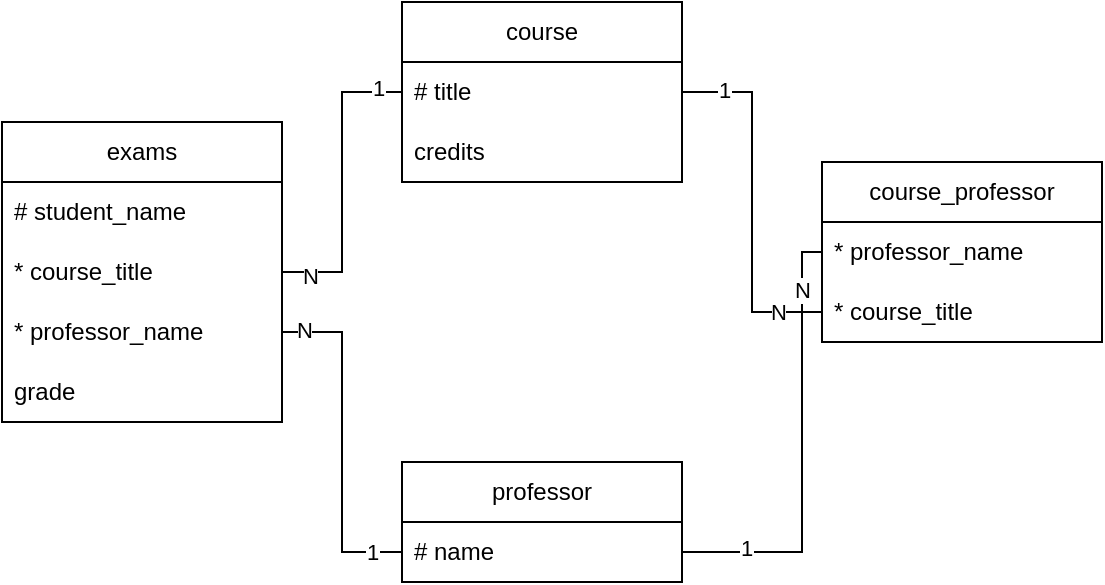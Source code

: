 <mxfile version="24.8.4">
  <diagram name="Страница — 1" id="hYYlNHQ0Np92ypbWWDtL">
    <mxGraphModel dx="862" dy="590" grid="1" gridSize="10" guides="1" tooltips="1" connect="1" arrows="1" fold="1" page="1" pageScale="1" pageWidth="827" pageHeight="1169" math="0" shadow="0">
      <root>
        <mxCell id="0" />
        <mxCell id="1" parent="0" />
        <mxCell id="aQjAhyF2oRc28TcVY2B0-4" value="exams" style="swimlane;fontStyle=0;childLayout=stackLayout;horizontal=1;startSize=30;horizontalStack=0;resizeParent=1;resizeParentMax=0;resizeLast=0;collapsible=1;marginBottom=0;whiteSpace=wrap;html=1;" parent="1" vertex="1">
          <mxGeometry x="30" y="270" width="140" height="150" as="geometry" />
        </mxCell>
        <mxCell id="aQjAhyF2oRc28TcVY2B0-5" value="# student_name" style="text;strokeColor=none;fillColor=none;align=left;verticalAlign=middle;spacingLeft=4;spacingRight=4;overflow=hidden;points=[[0,0.5],[1,0.5]];portConstraint=eastwest;rotatable=0;whiteSpace=wrap;html=1;" parent="aQjAhyF2oRc28TcVY2B0-4" vertex="1">
          <mxGeometry y="30" width="140" height="30" as="geometry" />
        </mxCell>
        <mxCell id="aQjAhyF2oRc28TcVY2B0-6" value="* course_title" style="text;strokeColor=none;fillColor=none;align=left;verticalAlign=middle;spacingLeft=4;spacingRight=4;overflow=hidden;points=[[0,0.5],[1,0.5]];portConstraint=eastwest;rotatable=0;whiteSpace=wrap;html=1;" parent="aQjAhyF2oRc28TcVY2B0-4" vertex="1">
          <mxGeometry y="60" width="140" height="30" as="geometry" />
        </mxCell>
        <mxCell id="aQjAhyF2oRc28TcVY2B0-28" value="*&amp;nbsp;professor_name" style="text;strokeColor=none;fillColor=none;align=left;verticalAlign=middle;spacingLeft=4;spacingRight=4;overflow=hidden;points=[[0,0.5],[1,0.5]];portConstraint=eastwest;rotatable=0;whiteSpace=wrap;html=1;" parent="aQjAhyF2oRc28TcVY2B0-4" vertex="1">
          <mxGeometry y="90" width="140" height="30" as="geometry" />
        </mxCell>
        <mxCell id="aQjAhyF2oRc28TcVY2B0-7" value="grade" style="text;strokeColor=none;fillColor=none;align=left;verticalAlign=middle;spacingLeft=4;spacingRight=4;overflow=hidden;points=[[0,0.5],[1,0.5]];portConstraint=eastwest;rotatable=0;whiteSpace=wrap;html=1;" parent="aQjAhyF2oRc28TcVY2B0-4" vertex="1">
          <mxGeometry y="120" width="140" height="30" as="geometry" />
        </mxCell>
        <mxCell id="aQjAhyF2oRc28TcVY2B0-8" value="&lt;span style=&quot;text-align: left;&quot;&gt;course&lt;/span&gt;" style="swimlane;fontStyle=0;childLayout=stackLayout;horizontal=1;startSize=30;horizontalStack=0;resizeParent=1;resizeParentMax=0;resizeLast=0;collapsible=1;marginBottom=0;whiteSpace=wrap;html=1;" parent="1" vertex="1">
          <mxGeometry x="230" y="210" width="140" height="90" as="geometry" />
        </mxCell>
        <mxCell id="aQjAhyF2oRc28TcVY2B0-9" value="# title&lt;span style=&quot;white-space: pre;&quot;&gt;&#x9;&lt;/span&gt;" style="text;strokeColor=none;fillColor=none;align=left;verticalAlign=middle;spacingLeft=4;spacingRight=4;overflow=hidden;points=[[0,0.5],[1,0.5]];portConstraint=eastwest;rotatable=0;whiteSpace=wrap;html=1;" parent="aQjAhyF2oRc28TcVY2B0-8" vertex="1">
          <mxGeometry y="30" width="140" height="30" as="geometry" />
        </mxCell>
        <mxCell id="aQjAhyF2oRc28TcVY2B0-10" value="credits" style="text;strokeColor=none;fillColor=none;align=left;verticalAlign=middle;spacingLeft=4;spacingRight=4;overflow=hidden;points=[[0,0.5],[1,0.5]];portConstraint=eastwest;rotatable=0;whiteSpace=wrap;html=1;" parent="aQjAhyF2oRc28TcVY2B0-8" vertex="1">
          <mxGeometry y="60" width="140" height="30" as="geometry" />
        </mxCell>
        <mxCell id="aQjAhyF2oRc28TcVY2B0-13" value="&lt;div style=&quot;text-align: left;&quot;&gt;&lt;span style=&quot;background-color: initial;&quot;&gt;professor&lt;/span&gt;&lt;/div&gt;" style="swimlane;fontStyle=0;childLayout=stackLayout;horizontal=1;startSize=30;horizontalStack=0;resizeParent=1;resizeParentMax=0;resizeLast=0;collapsible=1;marginBottom=0;whiteSpace=wrap;html=1;" parent="1" vertex="1">
          <mxGeometry x="230" y="440" width="140" height="60" as="geometry" />
        </mxCell>
        <mxCell id="aQjAhyF2oRc28TcVY2B0-14" value="# name" style="text;strokeColor=none;fillColor=none;align=left;verticalAlign=middle;spacingLeft=4;spacingRight=4;overflow=hidden;points=[[0,0.5],[1,0.5]];portConstraint=eastwest;rotatable=0;whiteSpace=wrap;html=1;" parent="aQjAhyF2oRc28TcVY2B0-13" vertex="1">
          <mxGeometry y="30" width="140" height="30" as="geometry" />
        </mxCell>
        <mxCell id="aQjAhyF2oRc28TcVY2B0-16" value="&lt;span style=&quot;text-align: left;&quot;&gt;course_professor&lt;/span&gt;" style="swimlane;fontStyle=0;childLayout=stackLayout;horizontal=1;startSize=30;horizontalStack=0;resizeParent=1;resizeParentMax=0;resizeLast=0;collapsible=1;marginBottom=0;whiteSpace=wrap;html=1;" parent="1" vertex="1">
          <mxGeometry x="440" y="290" width="140" height="90" as="geometry" />
        </mxCell>
        <mxCell id="aQjAhyF2oRc28TcVY2B0-17" value="*&amp;nbsp;professor_name" style="text;strokeColor=none;fillColor=none;align=left;verticalAlign=middle;spacingLeft=4;spacingRight=4;overflow=hidden;points=[[0,0.5],[1,0.5]];portConstraint=eastwest;rotatable=0;whiteSpace=wrap;html=1;" parent="aQjAhyF2oRc28TcVY2B0-16" vertex="1">
          <mxGeometry y="30" width="140" height="30" as="geometry" />
        </mxCell>
        <mxCell id="aQjAhyF2oRc28TcVY2B0-18" value="*&amp;nbsp;course_title" style="text;strokeColor=none;fillColor=none;align=left;verticalAlign=middle;spacingLeft=4;spacingRight=4;overflow=hidden;points=[[0,0.5],[1,0.5]];portConstraint=eastwest;rotatable=0;whiteSpace=wrap;html=1;" parent="aQjAhyF2oRc28TcVY2B0-16" vertex="1">
          <mxGeometry y="60" width="140" height="30" as="geometry" />
        </mxCell>
        <mxCell id="aQjAhyF2oRc28TcVY2B0-20" style="edgeStyle=orthogonalEdgeStyle;rounded=0;orthogonalLoop=1;jettySize=auto;html=1;endArrow=none;endFill=0;" parent="1" source="aQjAhyF2oRc28TcVY2B0-9" target="aQjAhyF2oRc28TcVY2B0-18" edge="1">
          <mxGeometry relative="1" as="geometry" />
        </mxCell>
        <mxCell id="aQjAhyF2oRc28TcVY2B0-23" value="1" style="edgeLabel;html=1;align=center;verticalAlign=middle;resizable=0;points=[];" parent="aQjAhyF2oRc28TcVY2B0-20" vertex="1" connectable="0">
          <mxGeometry x="-0.637" y="1" relative="1" as="geometry">
            <mxPoint x="-12" as="offset" />
          </mxGeometry>
        </mxCell>
        <mxCell id="aQjAhyF2oRc28TcVY2B0-24" value="N" style="edgeLabel;html=1;align=center;verticalAlign=middle;resizable=0;points=[];" parent="aQjAhyF2oRc28TcVY2B0-20" vertex="1" connectable="0">
          <mxGeometry x="0.548" y="2" relative="1" as="geometry">
            <mxPoint x="11" y="5" as="offset" />
          </mxGeometry>
        </mxCell>
        <mxCell id="aQjAhyF2oRc28TcVY2B0-21" style="edgeStyle=orthogonalEdgeStyle;rounded=0;orthogonalLoop=1;jettySize=auto;html=1;endArrow=none;endFill=0;" parent="1" source="aQjAhyF2oRc28TcVY2B0-14" target="aQjAhyF2oRc28TcVY2B0-17" edge="1">
          <mxGeometry relative="1" as="geometry">
            <Array as="points">
              <mxPoint x="430" y="485" />
              <mxPoint x="430" y="335" />
            </Array>
          </mxGeometry>
        </mxCell>
        <mxCell id="aQjAhyF2oRc28TcVY2B0-25" value="N" style="edgeLabel;html=1;align=center;verticalAlign=middle;resizable=0;points=[];" parent="aQjAhyF2oRc28TcVY2B0-21" vertex="1" connectable="0">
          <mxGeometry x="0.743" relative="1" as="geometry">
            <mxPoint as="offset" />
          </mxGeometry>
        </mxCell>
        <mxCell id="aQjAhyF2oRc28TcVY2B0-26" value="1" style="edgeLabel;html=1;align=center;verticalAlign=middle;resizable=0;points=[];" parent="aQjAhyF2oRc28TcVY2B0-21" vertex="1" connectable="0">
          <mxGeometry x="-0.71" y="2" relative="1" as="geometry">
            <mxPoint as="offset" />
          </mxGeometry>
        </mxCell>
        <mxCell id="aQjAhyF2oRc28TcVY2B0-22" style="edgeStyle=orthogonalEdgeStyle;rounded=0;orthogonalLoop=1;jettySize=auto;html=1;endArrow=none;endFill=0;" parent="1" source="aQjAhyF2oRc28TcVY2B0-9" target="aQjAhyF2oRc28TcVY2B0-6" edge="1">
          <mxGeometry relative="1" as="geometry" />
        </mxCell>
        <mxCell id="aQjAhyF2oRc28TcVY2B0-32" value="1" style="edgeLabel;html=1;align=center;verticalAlign=middle;resizable=0;points=[];" parent="aQjAhyF2oRc28TcVY2B0-22" vertex="1" connectable="0">
          <mxGeometry x="-0.831" y="-2" relative="1" as="geometry">
            <mxPoint as="offset" />
          </mxGeometry>
        </mxCell>
        <mxCell id="aQjAhyF2oRc28TcVY2B0-33" value="N" style="edgeLabel;html=1;align=center;verticalAlign=middle;resizable=0;points=[];" parent="aQjAhyF2oRc28TcVY2B0-22" vertex="1" connectable="0">
          <mxGeometry x="0.82" y="2" relative="1" as="geometry">
            <mxPoint as="offset" />
          </mxGeometry>
        </mxCell>
        <mxCell id="aQjAhyF2oRc28TcVY2B0-29" style="edgeStyle=orthogonalEdgeStyle;rounded=0;orthogonalLoop=1;jettySize=auto;html=1;entryX=0;entryY=0.5;entryDx=0;entryDy=0;endArrow=none;endFill=0;" parent="1" source="aQjAhyF2oRc28TcVY2B0-28" target="aQjAhyF2oRc28TcVY2B0-14" edge="1">
          <mxGeometry relative="1" as="geometry" />
        </mxCell>
        <mxCell id="aQjAhyF2oRc28TcVY2B0-34" value="N" style="edgeLabel;html=1;align=center;verticalAlign=middle;resizable=0;points=[];" parent="aQjAhyF2oRc28TcVY2B0-29" vertex="1" connectable="0">
          <mxGeometry x="-0.873" y="1" relative="1" as="geometry">
            <mxPoint as="offset" />
          </mxGeometry>
        </mxCell>
        <mxCell id="aQjAhyF2oRc28TcVY2B0-35" value="1" style="edgeLabel;html=1;align=center;verticalAlign=middle;resizable=0;points=[];" parent="aQjAhyF2oRc28TcVY2B0-29" vertex="1" connectable="0">
          <mxGeometry x="0.818" relative="1" as="geometry">
            <mxPoint as="offset" />
          </mxGeometry>
        </mxCell>
      </root>
    </mxGraphModel>
  </diagram>
</mxfile>
